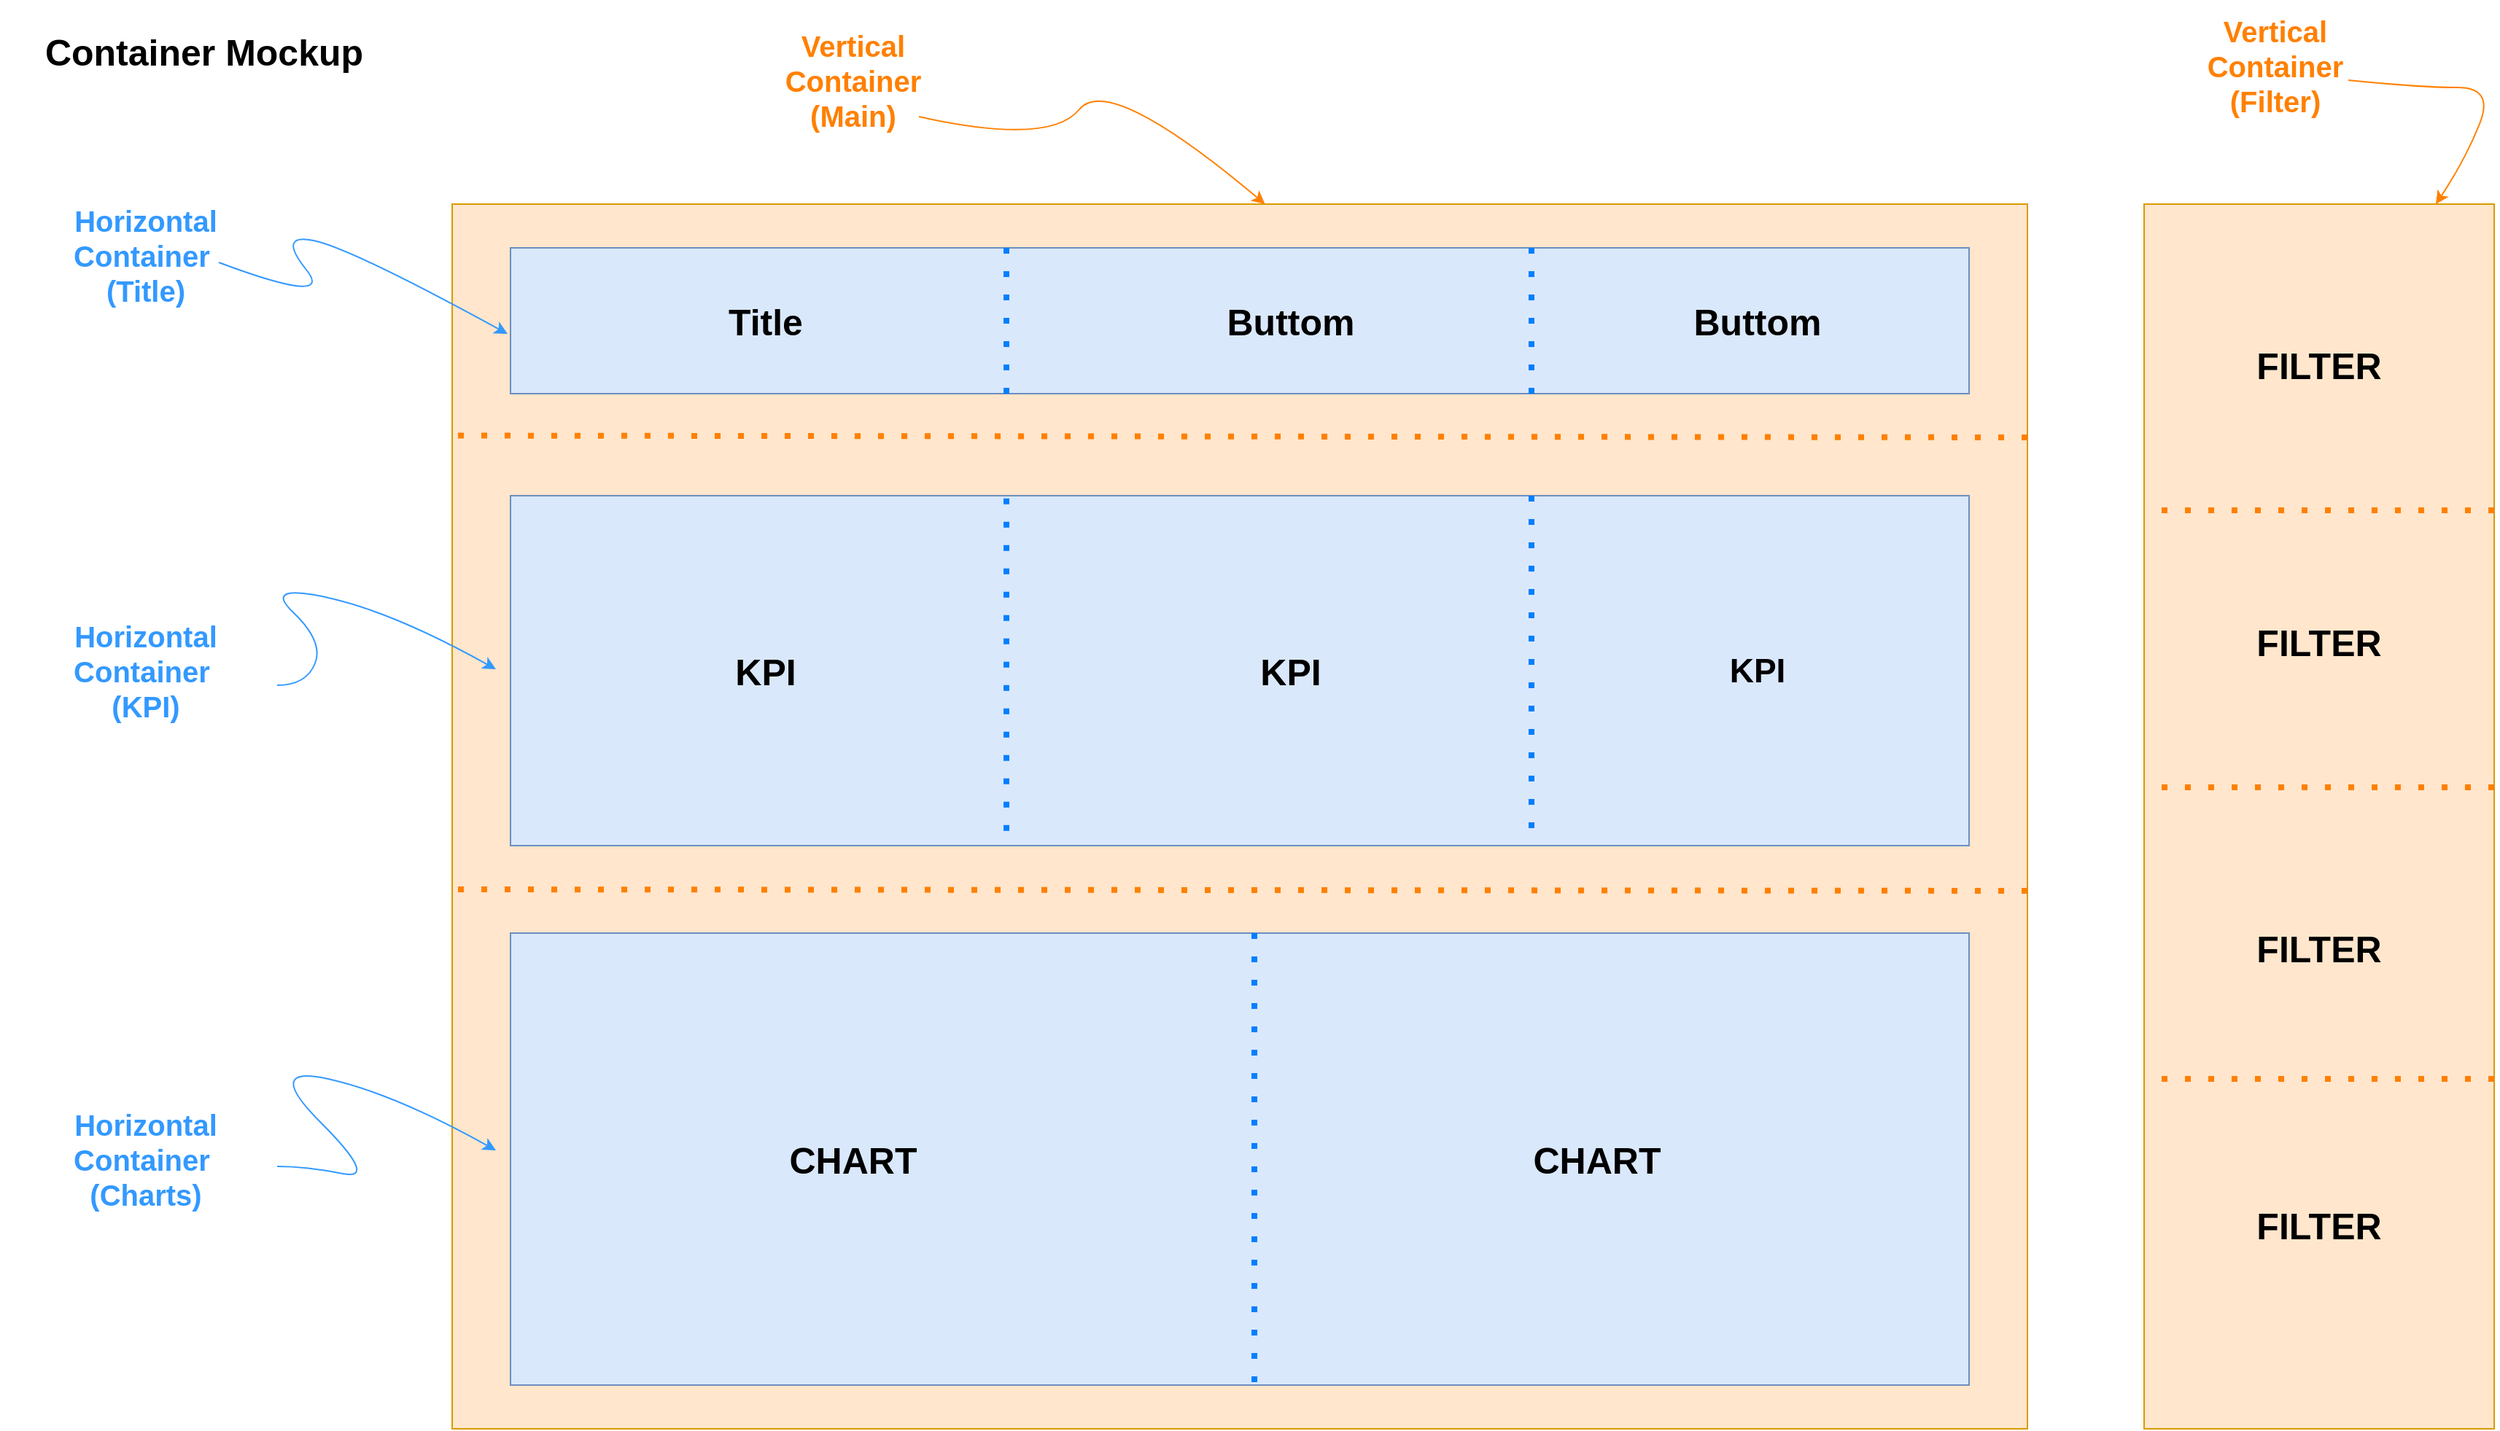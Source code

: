 <mxfile version="26.0.9">
  <diagram name="Page-1" id="8LPPOamE5XYF8WVvQ7cg">
    <mxGraphModel dx="2058" dy="1228" grid="1" gridSize="10" guides="1" tooltips="1" connect="1" arrows="1" fold="1" page="1" pageScale="1" pageWidth="1920" pageHeight="1200" math="0" shadow="0">
      <root>
        <mxCell id="0" />
        <mxCell id="1" parent="0" />
        <mxCell id="VrAP8fFWOUpjvMielee6-1" value="&lt;font style=&quot;font-size: 25px;&quot;&gt;&lt;b&gt;Container Mockup&lt;/b&gt;&lt;/font&gt;" style="text;html=1;align=center;verticalAlign=middle;whiteSpace=wrap;rounded=0;" vertex="1" parent="1">
          <mxGeometry x="150" y="60" width="240" height="70" as="geometry" />
        </mxCell>
        <mxCell id="VrAP8fFWOUpjvMielee6-2" value="" style="rounded=0;whiteSpace=wrap;html=1;fillColor=#ffe6cc;strokeColor=#d79b00;" vertex="1" parent="1">
          <mxGeometry x="440" y="200" width="1080" height="840" as="geometry" />
        </mxCell>
        <mxCell id="VrAP8fFWOUpjvMielee6-3" value="" style="rounded=0;whiteSpace=wrap;html=1;fillColor=#ffe6cc;strokeColor=#d79b00;" vertex="1" parent="1">
          <mxGeometry x="1600" y="200" width="240" height="840" as="geometry" />
        </mxCell>
        <mxCell id="VrAP8fFWOUpjvMielee6-4" value="&lt;font style=&quot;font-size: 25px;&quot;&gt;&lt;b&gt;FILTER&lt;/b&gt;&lt;/font&gt;" style="text;html=1;align=center;verticalAlign=middle;whiteSpace=wrap;rounded=0;" vertex="1" parent="1">
          <mxGeometry x="1675" y="290" width="90" height="40" as="geometry" />
        </mxCell>
        <mxCell id="VrAP8fFWOUpjvMielee6-5" value="&lt;font style=&quot;font-size: 25px;&quot;&gt;&lt;b&gt;FILTER&lt;/b&gt;&lt;/font&gt;" style="text;html=1;align=center;verticalAlign=middle;whiteSpace=wrap;rounded=0;" vertex="1" parent="1">
          <mxGeometry x="1675" y="480" width="90" height="40" as="geometry" />
        </mxCell>
        <mxCell id="VrAP8fFWOUpjvMielee6-6" value="&lt;font style=&quot;font-size: 25px;&quot;&gt;&lt;b&gt;FILTER&lt;/b&gt;&lt;/font&gt;" style="text;html=1;align=center;verticalAlign=middle;whiteSpace=wrap;rounded=0;" vertex="1" parent="1">
          <mxGeometry x="1675" y="690" width="90" height="40" as="geometry" />
        </mxCell>
        <mxCell id="VrAP8fFWOUpjvMielee6-7" value="&lt;font style=&quot;font-size: 25px;&quot;&gt;&lt;b&gt;FILTER&lt;/b&gt;&lt;/font&gt;" style="text;html=1;align=center;verticalAlign=middle;whiteSpace=wrap;rounded=0;" vertex="1" parent="1">
          <mxGeometry x="1675" y="880" width="90" height="40" as="geometry" />
        </mxCell>
        <mxCell id="VrAP8fFWOUpjvMielee6-8" value="" style="endArrow=none;dashed=1;html=1;dashPattern=1 3;strokeWidth=4;rounded=0;entryX=0;entryY=0.25;entryDx=0;entryDy=0;exitX=1;exitY=0.25;exitDx=0;exitDy=0;fillColor=#ffe6cc;strokeColor=#FF8000;" edge="1" parent="1" source="VrAP8fFWOUpjvMielee6-3" target="VrAP8fFWOUpjvMielee6-3">
          <mxGeometry width="50" height="50" relative="1" as="geometry">
            <mxPoint x="930" y="530" as="sourcePoint" />
            <mxPoint x="980" y="480" as="targetPoint" />
          </mxGeometry>
        </mxCell>
        <mxCell id="VrAP8fFWOUpjvMielee6-9" value="" style="endArrow=none;dashed=1;html=1;dashPattern=1 3;strokeWidth=4;rounded=0;entryX=0;entryY=0.25;entryDx=0;entryDy=0;exitX=1;exitY=0.25;exitDx=0;exitDy=0;fillColor=#ffe6cc;strokeColor=#FF8000;" edge="1" parent="1">
          <mxGeometry width="50" height="50" relative="1" as="geometry">
            <mxPoint x="1840" y="600" as="sourcePoint" />
            <mxPoint x="1600" y="600" as="targetPoint" />
          </mxGeometry>
        </mxCell>
        <mxCell id="VrAP8fFWOUpjvMielee6-10" value="" style="endArrow=none;dashed=1;html=1;dashPattern=1 3;strokeWidth=4;rounded=0;entryX=0;entryY=0.25;entryDx=0;entryDy=0;exitX=1;exitY=0.25;exitDx=0;exitDy=0;fillColor=#ffe6cc;strokeColor=#FF8000;" edge="1" parent="1">
          <mxGeometry width="50" height="50" relative="1" as="geometry">
            <mxPoint x="1840" y="800" as="sourcePoint" />
            <mxPoint x="1600" y="800" as="targetPoint" />
          </mxGeometry>
        </mxCell>
        <mxCell id="VrAP8fFWOUpjvMielee6-11" value="" style="endArrow=none;dashed=1;html=1;dashPattern=1 3;strokeWidth=4;rounded=0;entryX=0;entryY=0.189;entryDx=0;entryDy=0;exitX=1;exitY=0.25;exitDx=0;exitDy=0;fillColor=#ffe6cc;strokeColor=#FF8000;entryPerimeter=0;" edge="1" parent="1" target="VrAP8fFWOUpjvMielee6-2">
          <mxGeometry width="50" height="50" relative="1" as="geometry">
            <mxPoint x="1520" y="360" as="sourcePoint" />
            <mxPoint x="1280" y="360" as="targetPoint" />
          </mxGeometry>
        </mxCell>
        <mxCell id="VrAP8fFWOUpjvMielee6-12" value="" style="endArrow=none;dashed=1;html=1;dashPattern=1 3;strokeWidth=4;rounded=0;entryX=0;entryY=0.189;entryDx=0;entryDy=0;exitX=1;exitY=0.25;exitDx=0;exitDy=0;fillColor=#ffe6cc;strokeColor=#FF8000;entryPerimeter=0;" edge="1" parent="1">
          <mxGeometry width="50" height="50" relative="1" as="geometry">
            <mxPoint x="1520" y="671" as="sourcePoint" />
            <mxPoint x="440" y="670" as="targetPoint" />
          </mxGeometry>
        </mxCell>
        <mxCell id="VrAP8fFWOUpjvMielee6-13" value="" style="rounded=0;whiteSpace=wrap;html=1;fillColor=#dae8fc;strokeColor=#6c8ebf;" vertex="1" parent="1">
          <mxGeometry x="480" y="230" width="1000" height="100" as="geometry" />
        </mxCell>
        <mxCell id="VrAP8fFWOUpjvMielee6-14" value="" style="rounded=0;whiteSpace=wrap;html=1;fillColor=#dae8fc;strokeColor=#6c8ebf;" vertex="1" parent="1">
          <mxGeometry x="480" y="400" width="1000" height="240" as="geometry" />
        </mxCell>
        <mxCell id="VrAP8fFWOUpjvMielee6-15" value="" style="rounded=0;whiteSpace=wrap;html=1;fillColor=#dae8fc;strokeColor=#6c8ebf;" vertex="1" parent="1">
          <mxGeometry x="480" y="700" width="1000" height="310" as="geometry" />
        </mxCell>
        <mxCell id="VrAP8fFWOUpjvMielee6-16" value="&lt;font style=&quot;font-size: 25px;&quot;&gt;&lt;b style=&quot;&quot;&gt;Title&lt;/b&gt;&lt;/font&gt;" style="text;html=1;align=center;verticalAlign=middle;whiteSpace=wrap;rounded=0;" vertex="1" parent="1">
          <mxGeometry x="550" y="255" width="210" height="50" as="geometry" />
        </mxCell>
        <mxCell id="VrAP8fFWOUpjvMielee6-18" value="&lt;font style=&quot;font-size: 25px;&quot;&gt;&lt;b&gt;Buttom&lt;/b&gt;&lt;/font&gt;" style="text;html=1;align=center;verticalAlign=middle;whiteSpace=wrap;rounded=0;" vertex="1" parent="1">
          <mxGeometry x="910" y="255" width="210" height="50" as="geometry" />
        </mxCell>
        <mxCell id="VrAP8fFWOUpjvMielee6-19" value="&lt;font style=&quot;font-size: 25px;&quot;&gt;&lt;b&gt;Buttom&lt;/b&gt;&lt;/font&gt;" style="text;html=1;align=center;verticalAlign=middle;whiteSpace=wrap;rounded=0;" vertex="1" parent="1">
          <mxGeometry x="1230" y="255" width="210" height="50" as="geometry" />
        </mxCell>
        <mxCell id="VrAP8fFWOUpjvMielee6-20" value="" style="endArrow=none;dashed=1;html=1;dashPattern=1 3;strokeWidth=4;rounded=0;exitX=0.34;exitY=0;exitDx=0;exitDy=0;fillColor=#ffe6cc;strokeColor=#007FFF;exitPerimeter=0;" edge="1" parent="1" source="VrAP8fFWOUpjvMielee6-13">
          <mxGeometry width="50" height="50" relative="1" as="geometry">
            <mxPoint x="970" y="250" as="sourcePoint" />
            <mxPoint x="820" y="330" as="targetPoint" />
          </mxGeometry>
        </mxCell>
        <mxCell id="VrAP8fFWOUpjvMielee6-21" value="" style="endArrow=none;dashed=1;html=1;dashPattern=1 3;strokeWidth=4;rounded=0;exitX=0.34;exitY=0;exitDx=0;exitDy=0;fillColor=#ffe6cc;strokeColor=#007FFF;exitPerimeter=0;" edge="1" parent="1">
          <mxGeometry width="50" height="50" relative="1" as="geometry">
            <mxPoint x="1180" y="230" as="sourcePoint" />
            <mxPoint x="1180" y="330" as="targetPoint" />
          </mxGeometry>
        </mxCell>
        <mxCell id="VrAP8fFWOUpjvMielee6-22" value="" style="endArrow=none;dashed=1;html=1;dashPattern=1 3;strokeWidth=4;rounded=0;exitX=0.34;exitY=0.008;exitDx=0;exitDy=0;fillColor=#ffe6cc;strokeColor=#007FFF;exitPerimeter=0;" edge="1" parent="1" source="VrAP8fFWOUpjvMielee6-14">
          <mxGeometry width="50" height="50" relative="1" as="geometry">
            <mxPoint x="820" y="410" as="sourcePoint" />
            <mxPoint x="820" y="640" as="targetPoint" />
            <Array as="points">
              <mxPoint x="820" y="530" />
            </Array>
          </mxGeometry>
        </mxCell>
        <mxCell id="VrAP8fFWOUpjvMielee6-23" value="" style="endArrow=none;dashed=1;html=1;dashPattern=1 3;strokeWidth=4;rounded=0;exitX=0.7;exitY=0;exitDx=0;exitDy=0;fillColor=#ffe6cc;strokeColor=#007FFF;exitPerimeter=0;" edge="1" parent="1" source="VrAP8fFWOUpjvMielee6-14">
          <mxGeometry width="50" height="50" relative="1" as="geometry">
            <mxPoint x="1180" y="410" as="sourcePoint" />
            <mxPoint x="1180" y="640" as="targetPoint" />
          </mxGeometry>
        </mxCell>
        <mxCell id="VrAP8fFWOUpjvMielee6-25" value="" style="endArrow=none;dashed=1;html=1;dashPattern=1 3;strokeWidth=4;rounded=0;exitX=0.7;exitY=0;exitDx=0;exitDy=0;fillColor=#ffe6cc;strokeColor=#007FFF;exitPerimeter=0;entryX=0.51;entryY=1;entryDx=0;entryDy=0;entryPerimeter=0;" edge="1" parent="1" target="VrAP8fFWOUpjvMielee6-15">
          <mxGeometry width="50" height="50" relative="1" as="geometry">
            <mxPoint x="990" y="700" as="sourcePoint" />
            <mxPoint x="990" y="940" as="targetPoint" />
          </mxGeometry>
        </mxCell>
        <mxCell id="VrAP8fFWOUpjvMielee6-26" value="&lt;font style=&quot;font-size: 25px;&quot;&gt;&lt;b&gt;KPI&lt;/b&gt;&lt;/font&gt;" style="text;html=1;align=center;verticalAlign=middle;whiteSpace=wrap;rounded=0;" vertex="1" parent="1">
          <mxGeometry x="550" y="495" width="210" height="50" as="geometry" />
        </mxCell>
        <mxCell id="VrAP8fFWOUpjvMielee6-27" value="&lt;font style=&quot;font-size: 25px;&quot;&gt;&lt;b&gt;KPI&lt;/b&gt;&lt;/font&gt;" style="text;html=1;align=center;verticalAlign=middle;whiteSpace=wrap;rounded=0;" vertex="1" parent="1">
          <mxGeometry x="910" y="495" width="210" height="50" as="geometry" />
        </mxCell>
        <mxCell id="VrAP8fFWOUpjvMielee6-28" value="&lt;font style=&quot;font-size: 23px;&quot;&gt;&lt;b&gt;KPI&lt;/b&gt;&lt;/font&gt;" style="text;html=1;align=center;verticalAlign=middle;whiteSpace=wrap;rounded=0;" vertex="1" parent="1">
          <mxGeometry x="1230" y="495" width="210" height="50" as="geometry" />
        </mxCell>
        <mxCell id="VrAP8fFWOUpjvMielee6-29" value="&lt;span style=&quot;font-size: 25px;&quot;&gt;&lt;b&gt;CHART&lt;/b&gt;&lt;/span&gt;" style="text;html=1;align=center;verticalAlign=middle;whiteSpace=wrap;rounded=0;" vertex="1" parent="1">
          <mxGeometry x="610" y="830" width="210" height="50" as="geometry" />
        </mxCell>
        <mxCell id="VrAP8fFWOUpjvMielee6-30" value="&lt;span style=&quot;font-size: 25px;&quot;&gt;&lt;b&gt;CHART&lt;/b&gt;&lt;/span&gt;" style="text;html=1;align=center;verticalAlign=middle;whiteSpace=wrap;rounded=0;" vertex="1" parent="1">
          <mxGeometry x="1120" y="830" width="210" height="50" as="geometry" />
        </mxCell>
        <mxCell id="VrAP8fFWOUpjvMielee6-31" value="&lt;font style=&quot;color: rgb(51, 153, 255); font-size: 20px;&quot;&gt;&lt;b style=&quot;&quot;&gt;Horizontal&lt;/b&gt;&lt;/font&gt;&lt;div&gt;&lt;font style=&quot;color: rgb(51, 153, 255); font-size: 20px;&quot;&gt;&lt;b&gt;Container&amp;nbsp;&lt;/b&gt;&lt;/font&gt;&lt;/div&gt;&lt;div&gt;&lt;font style=&quot;color: rgb(51, 153, 255); font-size: 20px;&quot;&gt;&lt;b style=&quot;&quot;&gt;(Title)&lt;/b&gt;&lt;/font&gt;&lt;/div&gt;" style="text;html=1;align=center;verticalAlign=middle;whiteSpace=wrap;rounded=0;" vertex="1" parent="1">
          <mxGeometry x="130" y="190" width="200" height="90" as="geometry" />
        </mxCell>
        <mxCell id="VrAP8fFWOUpjvMielee6-37" value="" style="curved=1;endArrow=classic;html=1;rounded=0;strokeColor=#3399FF;entryX=-0.002;entryY=0.59;entryDx=0;entryDy=0;entryPerimeter=0;" edge="1" parent="1" target="VrAP8fFWOUpjvMielee6-13">
          <mxGeometry width="50" height="50" relative="1" as="geometry">
            <mxPoint x="280" y="240" as="sourcePoint" />
            <mxPoint x="420" y="270" as="targetPoint" />
            <Array as="points">
              <mxPoint x="360" y="270" />
              <mxPoint x="320" y="220" />
              <mxPoint x="370" y="230" />
            </Array>
          </mxGeometry>
        </mxCell>
        <mxCell id="VrAP8fFWOUpjvMielee6-40" value="&lt;font style=&quot;color: rgb(51, 153, 255); font-size: 20px;&quot;&gt;&lt;b style=&quot;&quot;&gt;Horizontal&lt;/b&gt;&lt;/font&gt;&lt;div&gt;&lt;font style=&quot;color: rgb(51, 153, 255); font-size: 20px;&quot;&gt;&lt;b&gt;Container&amp;nbsp;&lt;/b&gt;&lt;/font&gt;&lt;/div&gt;&lt;div&gt;&lt;font style=&quot;color: rgb(51, 153, 255); font-size: 20px;&quot;&gt;&lt;b style=&quot;&quot;&gt;(KPI)&lt;/b&gt;&lt;/font&gt;&lt;/div&gt;" style="text;html=1;align=center;verticalAlign=middle;whiteSpace=wrap;rounded=0;" vertex="1" parent="1">
          <mxGeometry x="130" y="475" width="200" height="90" as="geometry" />
        </mxCell>
        <mxCell id="VrAP8fFWOUpjvMielee6-43" value="" style="curved=1;endArrow=classic;html=1;rounded=0;strokeColor=#3399FF;entryX=-0.002;entryY=0.59;entryDx=0;entryDy=0;entryPerimeter=0;" edge="1" parent="1">
          <mxGeometry width="50" height="50" relative="1" as="geometry">
            <mxPoint x="320" y="530" as="sourcePoint" />
            <mxPoint x="470" y="519" as="targetPoint" />
            <Array as="points">
              <mxPoint x="340" y="530" />
              <mxPoint x="352" y="500" />
              <mxPoint x="310" y="460" />
              <mxPoint x="400" y="480" />
            </Array>
          </mxGeometry>
        </mxCell>
        <mxCell id="VrAP8fFWOUpjvMielee6-44" value="&lt;font style=&quot;color: rgb(51, 153, 255); font-size: 20px;&quot;&gt;&lt;b style=&quot;&quot;&gt;Horizontal&lt;/b&gt;&lt;/font&gt;&lt;div&gt;&lt;font style=&quot;color: rgb(51, 153, 255); font-size: 20px;&quot;&gt;&lt;b&gt;Container&amp;nbsp;&lt;/b&gt;&lt;/font&gt;&lt;/div&gt;&lt;div&gt;&lt;font style=&quot;color: rgb(51, 153, 255); font-size: 20px;&quot;&gt;&lt;b style=&quot;&quot;&gt;(Charts)&lt;/b&gt;&lt;/font&gt;&lt;/div&gt;" style="text;html=1;align=center;verticalAlign=middle;whiteSpace=wrap;rounded=0;" vertex="1" parent="1">
          <mxGeometry x="130" y="810" width="200" height="90" as="geometry" />
        </mxCell>
        <mxCell id="VrAP8fFWOUpjvMielee6-45" value="" style="curved=1;endArrow=classic;html=1;rounded=0;strokeColor=#3399FF;entryX=-0.002;entryY=0.59;entryDx=0;entryDy=0;entryPerimeter=0;" edge="1" parent="1">
          <mxGeometry width="50" height="50" relative="1" as="geometry">
            <mxPoint x="320" y="860" as="sourcePoint" />
            <mxPoint x="470" y="849" as="targetPoint" />
            <Array as="points">
              <mxPoint x="340" y="860" />
              <mxPoint x="390" y="870" />
              <mxPoint x="310" y="790" />
              <mxPoint x="400" y="810" />
            </Array>
          </mxGeometry>
        </mxCell>
        <mxCell id="VrAP8fFWOUpjvMielee6-46" value="&lt;font color=&quot;#ff8000&quot;&gt;&lt;span style=&quot;font-size: 20px;&quot;&gt;&lt;b&gt;Vertical&lt;/b&gt;&lt;/span&gt;&lt;/font&gt;&lt;div&gt;&lt;font color=&quot;#ff8000&quot;&gt;&lt;span style=&quot;font-size: 20px;&quot;&gt;&lt;b&gt;Container&lt;/b&gt;&lt;/span&gt;&lt;/font&gt;&lt;/div&gt;&lt;div&gt;&lt;font color=&quot;#ff8000&quot;&gt;&lt;span style=&quot;font-size: 20px;&quot;&gt;&lt;b&gt;(Main)&lt;/b&gt;&lt;/span&gt;&lt;/font&gt;&lt;/div&gt;" style="text;html=1;align=center;verticalAlign=middle;whiteSpace=wrap;rounded=0;" vertex="1" parent="1">
          <mxGeometry x="615" y="70" width="200" height="90" as="geometry" />
        </mxCell>
        <mxCell id="VrAP8fFWOUpjvMielee6-47" value="" style="curved=1;endArrow=classic;html=1;rounded=0;entryX=0.516;entryY=0;entryDx=0;entryDy=0;entryPerimeter=0;strokeColor=#FF8000;" edge="1" parent="1" target="VrAP8fFWOUpjvMielee6-2">
          <mxGeometry width="50" height="50" relative="1" as="geometry">
            <mxPoint x="760" y="140" as="sourcePoint" />
            <mxPoint x="810" y="90" as="targetPoint" />
            <Array as="points">
              <mxPoint x="850" y="160" />
              <mxPoint x="890" y="110" />
            </Array>
          </mxGeometry>
        </mxCell>
        <mxCell id="VrAP8fFWOUpjvMielee6-48" value="&lt;font color=&quot;#ff8000&quot;&gt;&lt;span style=&quot;font-size: 20px;&quot;&gt;&lt;b&gt;Vertical&lt;/b&gt;&lt;/span&gt;&lt;/font&gt;&lt;div&gt;&lt;font color=&quot;#ff8000&quot;&gt;&lt;span style=&quot;font-size: 20px;&quot;&gt;&lt;b&gt;Container&lt;/b&gt;&lt;/span&gt;&lt;/font&gt;&lt;/div&gt;&lt;div&gt;&lt;font color=&quot;#ff8000&quot;&gt;&lt;span style=&quot;font-size: 20px;&quot;&gt;&lt;b&gt;(Filter)&lt;/b&gt;&lt;/span&gt;&lt;/font&gt;&lt;/div&gt;" style="text;html=1;align=center;verticalAlign=middle;whiteSpace=wrap;rounded=0;" vertex="1" parent="1">
          <mxGeometry x="1590" y="60" width="200" height="90" as="geometry" />
        </mxCell>
        <mxCell id="VrAP8fFWOUpjvMielee6-49" value="" style="curved=1;endArrow=classic;html=1;rounded=0;entryX=1;entryY=0;entryDx=0;entryDy=0;strokeColor=#FF8000;" edge="1" parent="1">
          <mxGeometry width="50" height="50" relative="1" as="geometry">
            <mxPoint x="1740" y="115" as="sourcePoint" />
            <mxPoint x="1800" y="200" as="targetPoint" />
            <Array as="points">
              <mxPoint x="1790" y="120" />
              <mxPoint x="1840" y="120" />
              <mxPoint x="1820" y="170" />
            </Array>
          </mxGeometry>
        </mxCell>
      </root>
    </mxGraphModel>
  </diagram>
</mxfile>

